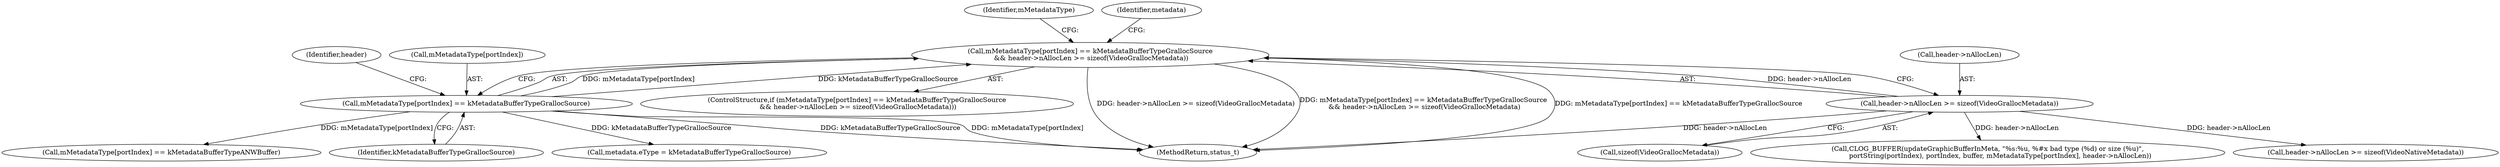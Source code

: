 digraph "0_Android_b351eabb428c7ca85a34513c64601f437923d576_10@API" {
"1000135" [label="(Call,mMetadataType[portIndex] == kMetadataBufferTypeGrallocSource\n && header->nAllocLen >= sizeof(VideoGrallocMetadata))"];
"1000136" [label="(Call,mMetadataType[portIndex] == kMetadataBufferTypeGrallocSource)"];
"1000141" [label="(Call,header->nAllocLen >= sizeof(VideoGrallocMetadata))"];
"1000134" [label="(ControlStructure,if (mMetadataType[portIndex] == kMetadataBufferTypeGrallocSource\n && header->nAllocLen >= sizeof(VideoGrallocMetadata)))"];
"1000135" [label="(Call,mMetadataType[portIndex] == kMetadataBufferTypeGrallocSource\n && header->nAllocLen >= sizeof(VideoGrallocMetadata))"];
"1000157" [label="(Call,metadata.eType = kMetadataBufferTypeGrallocSource)"];
"1000177" [label="(Call,mMetadataType[portIndex] == kMetadataBufferTypeANWBuffer)"];
"1000145" [label="(Call,sizeof(VideoGrallocMetadata))"];
"1000179" [label="(Identifier,mMetadataType)"];
"1000150" [label="(Identifier,metadata)"];
"1000136" [label="(Call,mMetadataType[portIndex] == kMetadataBufferTypeGrallocSource)"];
"1000253" [label="(MethodReturn,status_t)"];
"1000221" [label="(Call,CLOG_BUFFER(updateGraphicBufferInMeta, \"%s:%u, %#x bad type (%d) or size (%u)\",\n            portString(portIndex), portIndex, buffer, mMetadataType[portIndex], header->nAllocLen))"];
"1000140" [label="(Identifier,kMetadataBufferTypeGrallocSource)"];
"1000137" [label="(Call,mMetadataType[portIndex])"];
"1000141" [label="(Call,header->nAllocLen >= sizeof(VideoGrallocMetadata))"];
"1000143" [label="(Identifier,header)"];
"1000182" [label="(Call,header->nAllocLen >= sizeof(VideoNativeMetadata))"];
"1000142" [label="(Call,header->nAllocLen)"];
"1000135" -> "1000134"  [label="AST: "];
"1000135" -> "1000136"  [label="CFG: "];
"1000135" -> "1000141"  [label="CFG: "];
"1000136" -> "1000135"  [label="AST: "];
"1000141" -> "1000135"  [label="AST: "];
"1000150" -> "1000135"  [label="CFG: "];
"1000179" -> "1000135"  [label="CFG: "];
"1000135" -> "1000253"  [label="DDG: header->nAllocLen >= sizeof(VideoGrallocMetadata)"];
"1000135" -> "1000253"  [label="DDG: mMetadataType[portIndex] == kMetadataBufferTypeGrallocSource\n && header->nAllocLen >= sizeof(VideoGrallocMetadata)"];
"1000135" -> "1000253"  [label="DDG: mMetadataType[portIndex] == kMetadataBufferTypeGrallocSource"];
"1000136" -> "1000135"  [label="DDG: mMetadataType[portIndex]"];
"1000136" -> "1000135"  [label="DDG: kMetadataBufferTypeGrallocSource"];
"1000141" -> "1000135"  [label="DDG: header->nAllocLen"];
"1000136" -> "1000140"  [label="CFG: "];
"1000137" -> "1000136"  [label="AST: "];
"1000140" -> "1000136"  [label="AST: "];
"1000143" -> "1000136"  [label="CFG: "];
"1000136" -> "1000253"  [label="DDG: kMetadataBufferTypeGrallocSource"];
"1000136" -> "1000253"  [label="DDG: mMetadataType[portIndex]"];
"1000136" -> "1000157"  [label="DDG: kMetadataBufferTypeGrallocSource"];
"1000136" -> "1000177"  [label="DDG: mMetadataType[portIndex]"];
"1000141" -> "1000145"  [label="CFG: "];
"1000142" -> "1000141"  [label="AST: "];
"1000145" -> "1000141"  [label="AST: "];
"1000141" -> "1000253"  [label="DDG: header->nAllocLen"];
"1000141" -> "1000182"  [label="DDG: header->nAllocLen"];
"1000141" -> "1000221"  [label="DDG: header->nAllocLen"];
}
